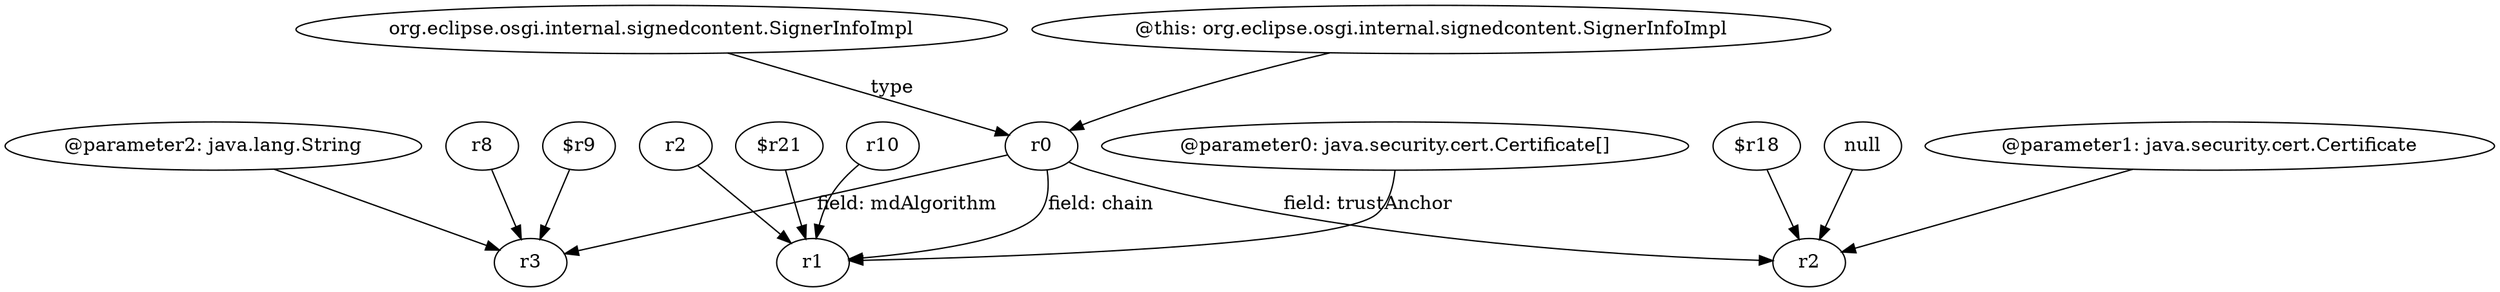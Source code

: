 digraph g {
0[label="org.eclipse.osgi.internal.signedcontent.SignerInfoImpl"]
1[label="r0"]
0->1[label="type"]
2[label="$r9"]
3[label="r3"]
2->3[label=""]
4[label="r2"]
5[label="r1"]
4->5[label=""]
6[label="@this: org.eclipse.osgi.internal.signedcontent.SignerInfoImpl"]
6->1[label=""]
7[label="$r18"]
8[label="r2"]
7->8[label=""]
1->5[label="field: chain"]
1->3[label="field: mdAlgorithm"]
9[label="@parameter0: java.security.cert.Certificate[]"]
9->5[label=""]
10[label="null"]
10->8[label=""]
11[label="$r21"]
11->5[label=""]
1->8[label="field: trustAnchor"]
12[label="@parameter1: java.security.cert.Certificate"]
12->8[label=""]
13[label="r10"]
13->5[label=""]
14[label="@parameter2: java.lang.String"]
14->3[label=""]
15[label="r8"]
15->3[label=""]
}